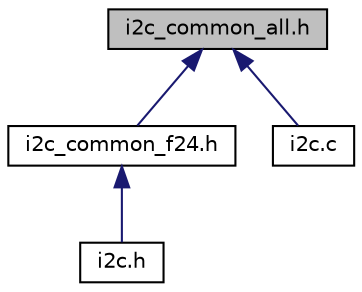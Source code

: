 digraph "i2c_common_all.h"
{
  edge [fontname="Helvetica",fontsize="10",labelfontname="Helvetica",labelfontsize="10"];
  node [fontname="Helvetica",fontsize="10",shape=record];
  Node1 [label="i2c_common_all.h",height=0.2,width=0.4,color="black", fillcolor="grey75", style="filled", fontcolor="black"];
  Node1 -> Node2 [dir="back",color="midnightblue",fontsize="10",style="solid",fontname="Helvetica"];
  Node2 [label="i2c_common_f24.h",height=0.2,width=0.4,color="black", fillcolor="white", style="filled",URL="$i2c__common__f24_8h.html"];
  Node2 -> Node3 [dir="back",color="midnightblue",fontsize="10",style="solid",fontname="Helvetica"];
  Node3 [label="i2c.h",height=0.2,width=0.4,color="black", fillcolor="white", style="filled",URL="$i2c_8h.html"];
  Node1 -> Node4 [dir="back",color="midnightblue",fontsize="10",style="solid",fontname="Helvetica"];
  Node4 [label="i2c.c",height=0.2,width=0.4,color="black", fillcolor="white", style="filled",URL="$i2c_8c.html"];
}
